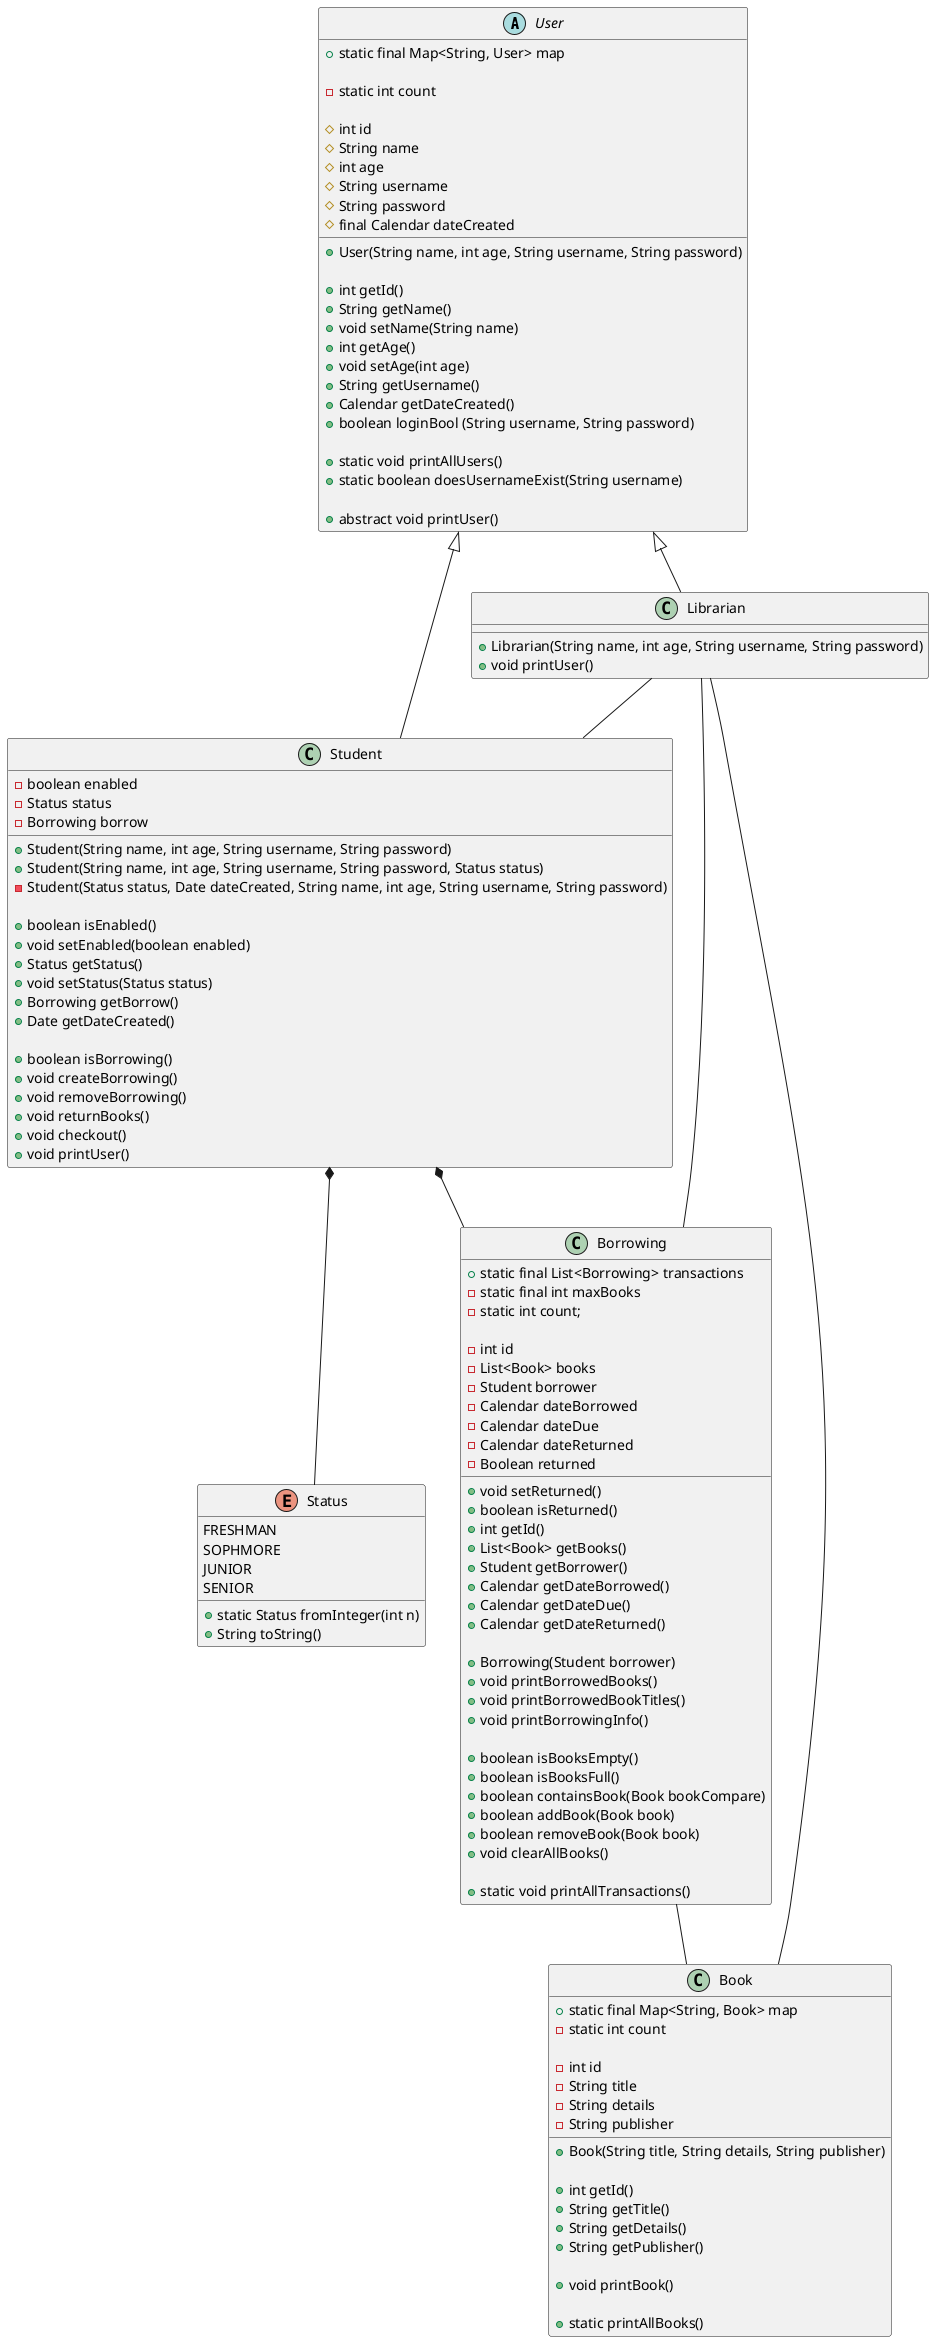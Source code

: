 @startuml
abstract User {
    + static final Map<String, User> map

    - static int count

    # int id
    # String name
    # int age
    # String username
    # String password
    # final Calendar dateCreated

    + User(String name, int age, String username, String password)

    + int getId()
    + String getName()
    + void setName(String name)
    + int getAge()
    + void setAge(int age)
    + String getUsername()
    + Calendar getDateCreated()
    + boolean loginBool (String username, String password)

    + static void printAllUsers()
    + static boolean doesUsernameExist(String username)

    + abstract void printUser()
}

class Librarian {
    + Librarian(String name, int age, String username, String password)
    + void printUser()
}

class Student {
    - boolean enabled
    - Status status
    - Borrowing borrow

    + Student(String name, int age, String username, String password)
    + Student(String name, int age, String username, String password, Status status)
    - Student(Status status, Date dateCreated, String name, int age, String username, String password)

    + boolean isEnabled()
    + void setEnabled(boolean enabled)
    + Status getStatus()
    + void setStatus(Status status)
    + Borrowing getBorrow()
    + Date getDateCreated()

    + boolean isBorrowing()
    + void createBorrowing()
    + void removeBorrowing()
    + void returnBooks()
    + void checkout()
    + void printUser()
}

enum Status {
        FRESHMAN
        SOPHMORE
        JUNIOR
        SENIOR

        + static Status fromInteger(int n)
        + String toString()
}

class Borrowing {
    + static final List<Borrowing> transactions
    - static final int maxBooks
    - static int count;

    - int id
    - List<Book> books
    - Student borrower
    - Calendar dateBorrowed
    - Calendar dateDue
    - Calendar dateReturned
    - Boolean returned

    + void setReturned()
    + boolean isReturned()
    + int getId()
    + List<Book> getBooks()
    + Student getBorrower()
    + Calendar getDateBorrowed()
    + Calendar getDateDue()
    + Calendar getDateReturned()

    + Borrowing(Student borrower)
    + void printBorrowedBooks()
    + void printBorrowedBookTitles()
    + void printBorrowingInfo()

    + boolean isBooksEmpty()
    + boolean isBooksFull()
    + boolean containsBook(Book bookCompare)
    + boolean addBook(Book book)
    + boolean removeBook(Book book)
    + void clearAllBooks()

    + static void printAllTransactions()
}

class Book {
    + static final Map<String, Book> map
    - static int count

    - int id
    - String title
    - String details
    - String publisher

    + Book(String title, String details, String publisher)

    + int getId()
    + String getTitle()
    + String getDetails()
    + String getPublisher()

    + void printBook()

    + static printAllBooks()
}

User <|-- Student
User <|-- Librarian
Student *-- Status
Student *-- Borrowing
Borrowing -- Librarian
Borrowing -- Book
Librarian -- Student
Book -- Librarian

@enduml